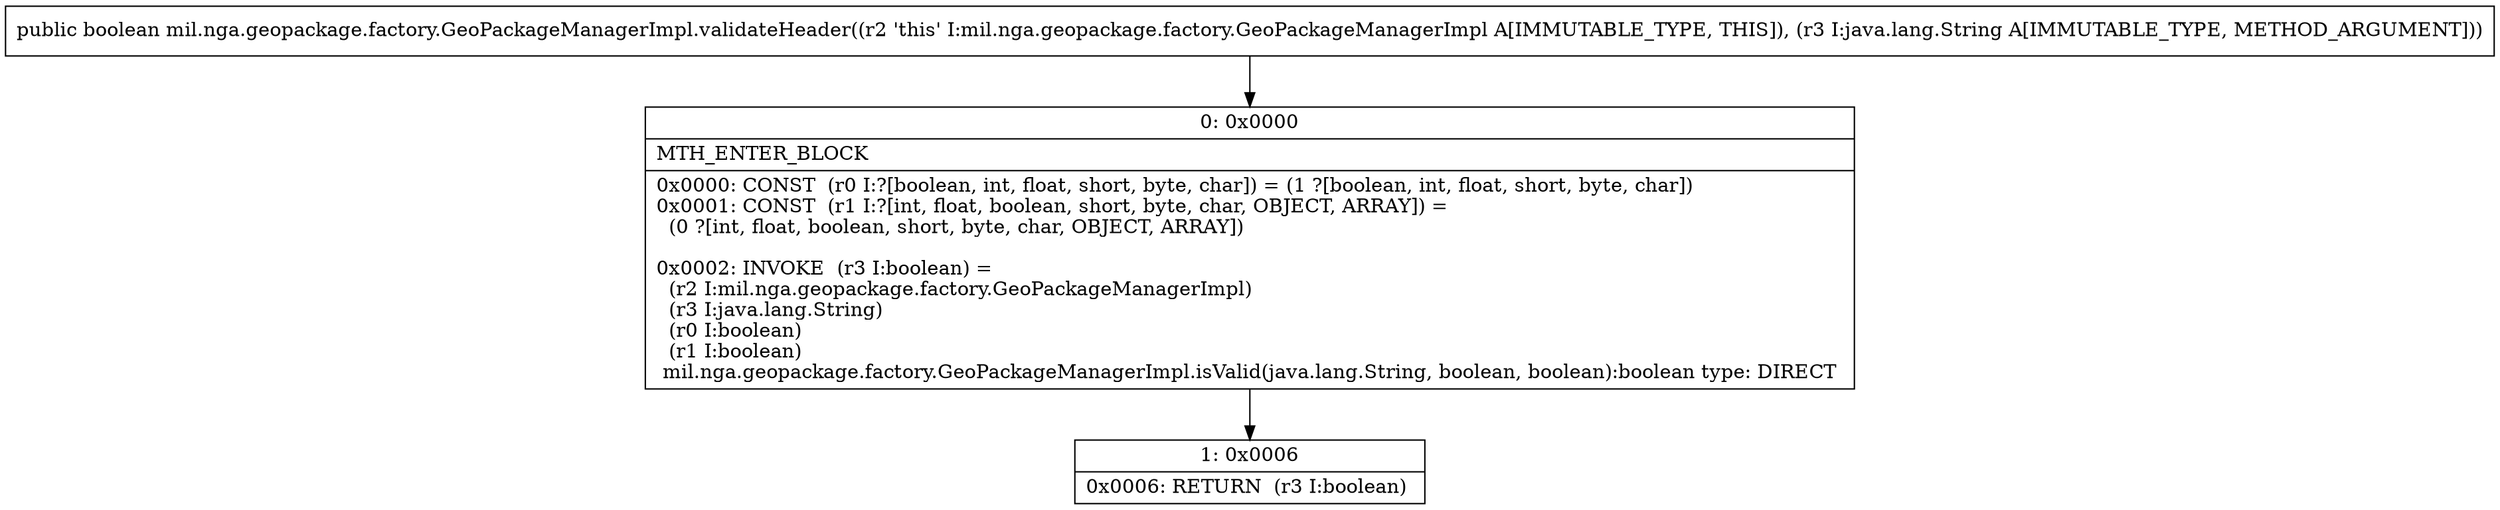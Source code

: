 digraph "CFG formil.nga.geopackage.factory.GeoPackageManagerImpl.validateHeader(Ljava\/lang\/String;)Z" {
Node_0 [shape=record,label="{0\:\ 0x0000|MTH_ENTER_BLOCK\l|0x0000: CONST  (r0 I:?[boolean, int, float, short, byte, char]) = (1 ?[boolean, int, float, short, byte, char]) \l0x0001: CONST  (r1 I:?[int, float, boolean, short, byte, char, OBJECT, ARRAY]) = \l  (0 ?[int, float, boolean, short, byte, char, OBJECT, ARRAY])\l \l0x0002: INVOKE  (r3 I:boolean) = \l  (r2 I:mil.nga.geopackage.factory.GeoPackageManagerImpl)\l  (r3 I:java.lang.String)\l  (r0 I:boolean)\l  (r1 I:boolean)\l mil.nga.geopackage.factory.GeoPackageManagerImpl.isValid(java.lang.String, boolean, boolean):boolean type: DIRECT \l}"];
Node_1 [shape=record,label="{1\:\ 0x0006|0x0006: RETURN  (r3 I:boolean) \l}"];
MethodNode[shape=record,label="{public boolean mil.nga.geopackage.factory.GeoPackageManagerImpl.validateHeader((r2 'this' I:mil.nga.geopackage.factory.GeoPackageManagerImpl A[IMMUTABLE_TYPE, THIS]), (r3 I:java.lang.String A[IMMUTABLE_TYPE, METHOD_ARGUMENT])) }"];
MethodNode -> Node_0;
Node_0 -> Node_1;
}

